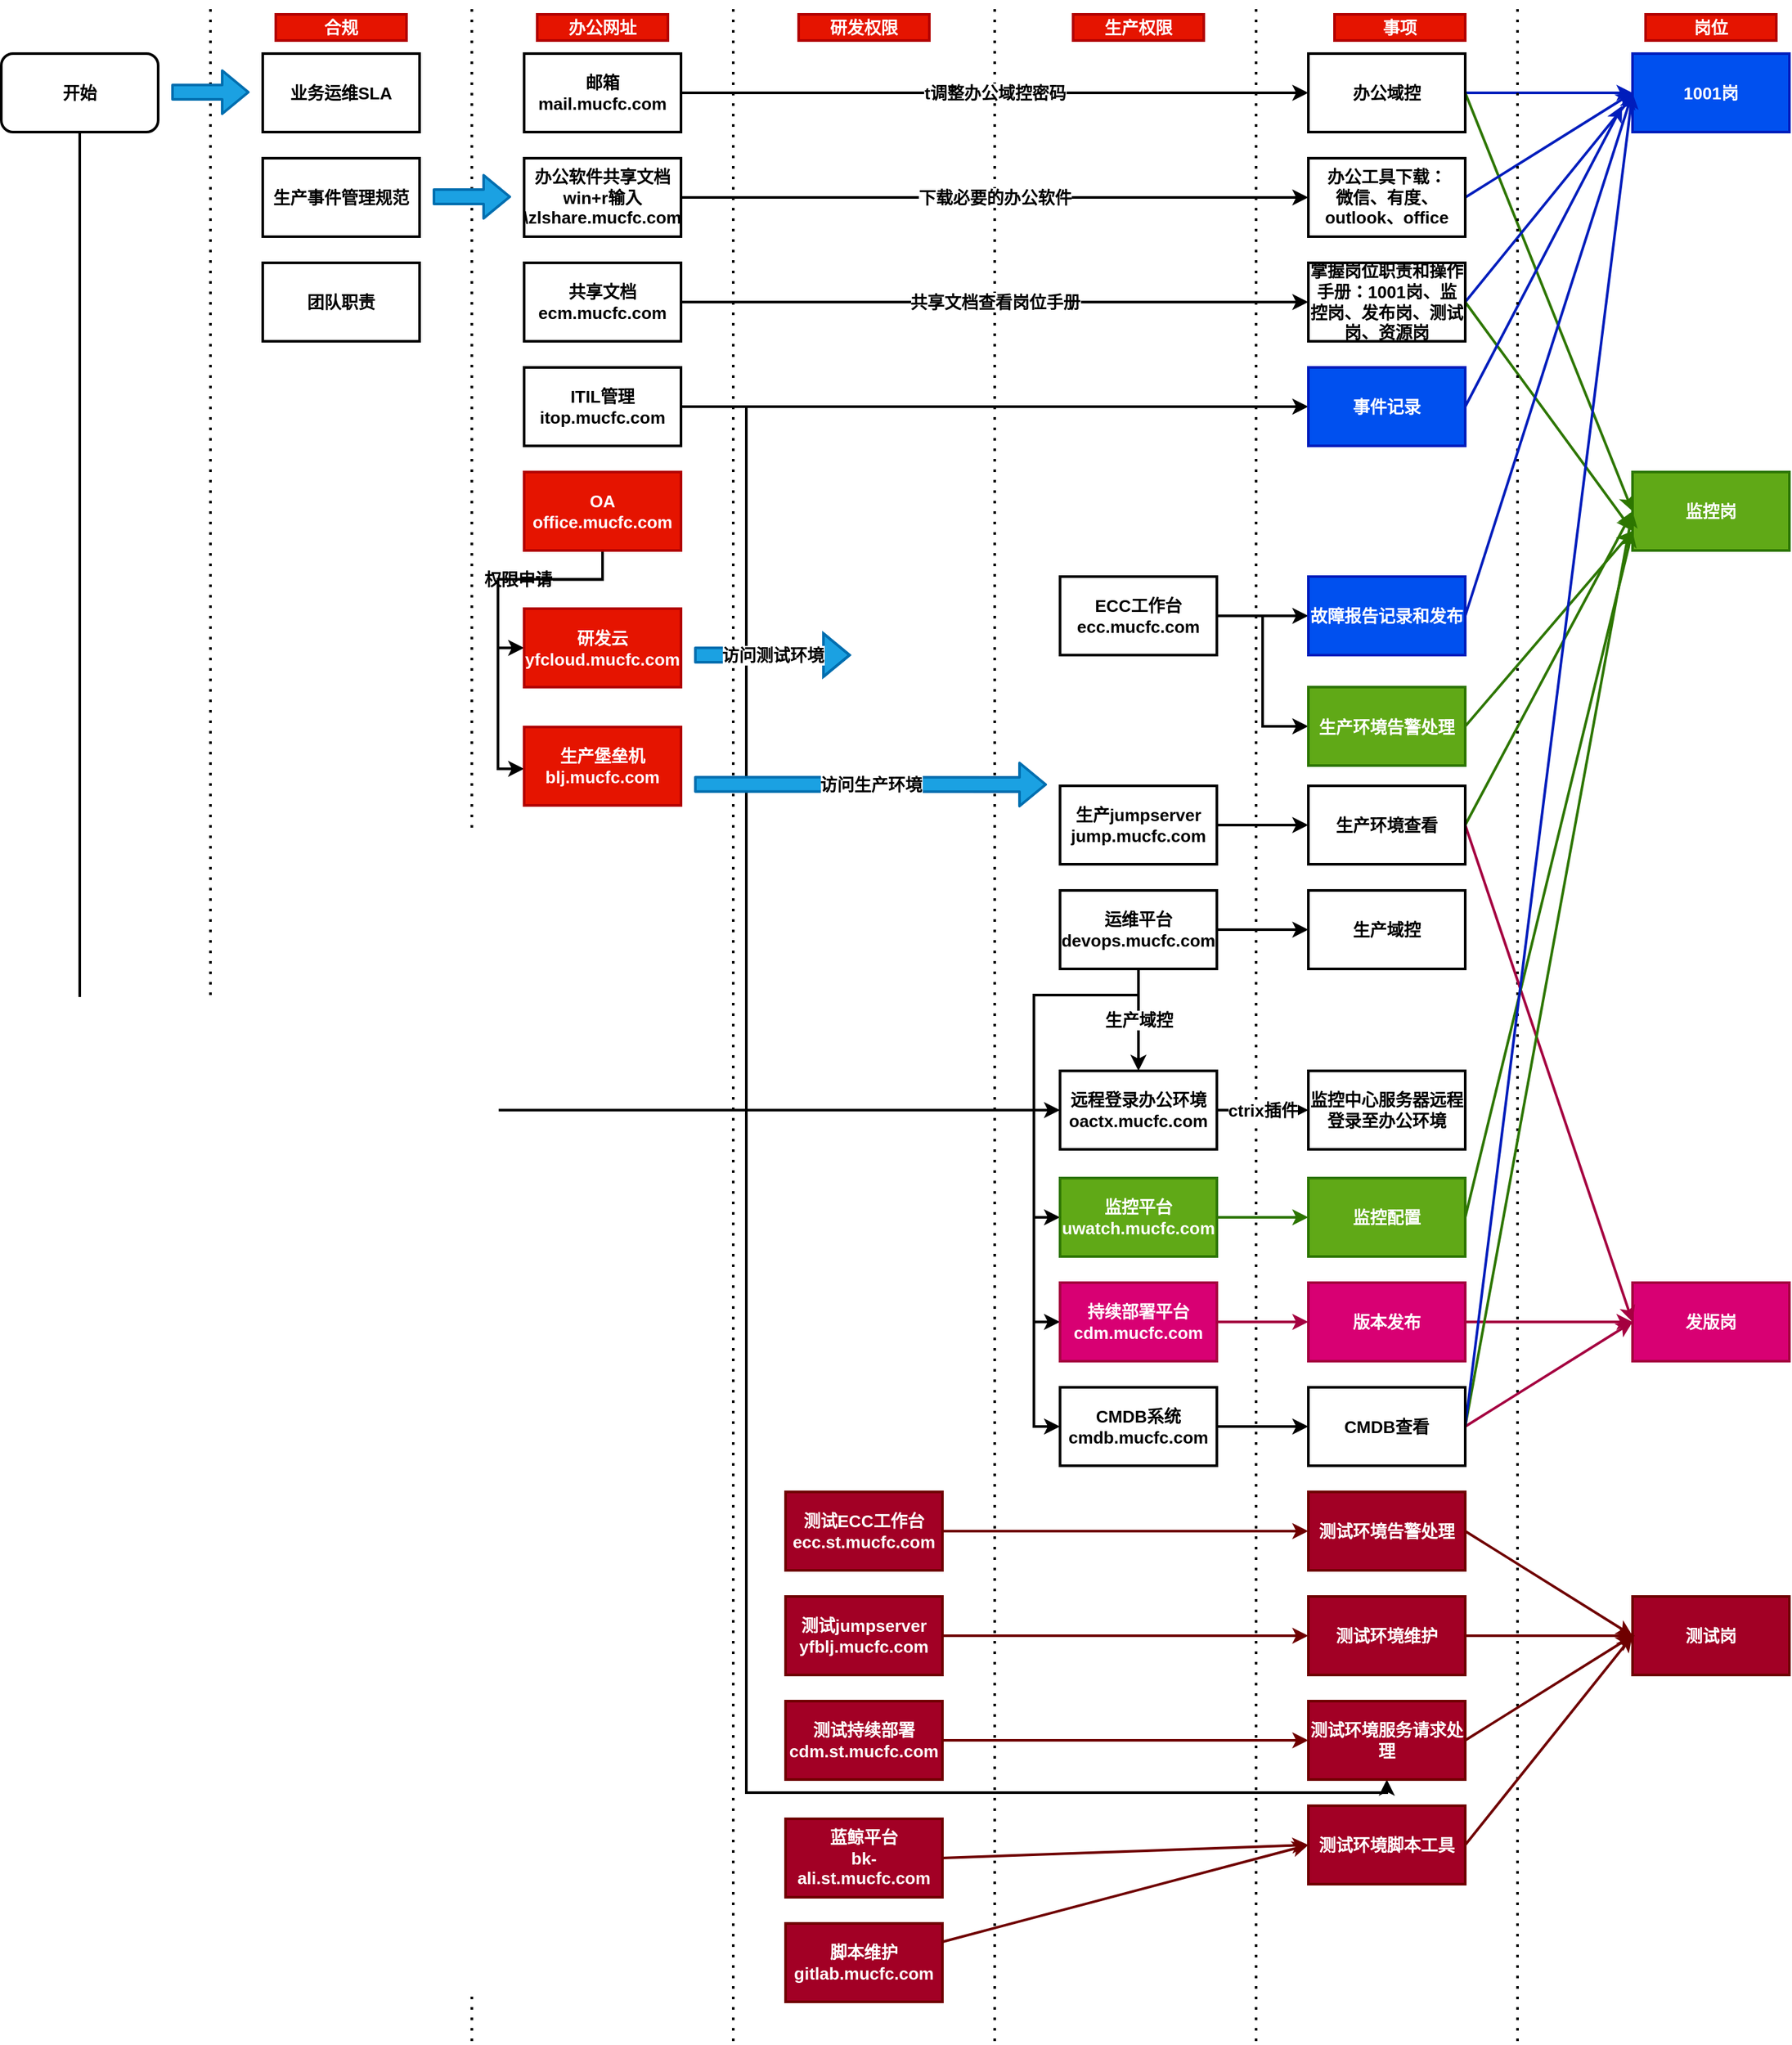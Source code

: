 <mxfile version="14.2.7" type="github">
  <diagram id="uidyKyb0L4SlwOJ4rvAd" name="Page-1">
    <mxGraphModel dx="2500" dy="831" grid="1" gridSize="10" guides="1" tooltips="1" connect="1" arrows="1" fold="1" page="1" pageScale="1" pageWidth="827" pageHeight="1169" math="0" shadow="0">
      <root>
        <mxCell id="0" />
        <mxCell id="1" parent="0" />
        <mxCell id="jCAm9oPdpPUsY3nMdn6j-47" style="edgeStyle=orthogonalEdgeStyle;rounded=0;orthogonalLoop=1;jettySize=auto;html=1;exitX=0.5;exitY=1;exitDx=0;exitDy=0;entryX=0;entryY=0.5;entryDx=0;entryDy=0;strokeWidth=2;fontStyle=1;fontSize=13;" edge="1" parent="1" source="m1W7cQSKEDRb8txVelTt-1" target="jCAm9oPdpPUsY3nMdn6j-46">
          <mxGeometry relative="1" as="geometry" />
        </mxCell>
        <mxCell id="m1W7cQSKEDRb8txVelTt-1" value="开始" style="rounded=1;whiteSpace=wrap;html=1;strokeWidth=2;fontStyle=1;fontSize=13;" parent="1" vertex="1">
          <mxGeometry x="-240" y="40" width="120" height="60" as="geometry" />
        </mxCell>
        <mxCell id="m1W7cQSKEDRb8txVelTt-2" value="" style="endArrow=none;dashed=1;html=1;dashPattern=1 3;strokeWidth=2;fontStyle=1;fontSize=13;" parent="1" edge="1">
          <mxGeometry width="50" height="50" relative="1" as="geometry">
            <mxPoint x="120" y="1560" as="sourcePoint" />
            <mxPoint x="120" as="targetPoint" />
          </mxGeometry>
        </mxCell>
        <mxCell id="m1W7cQSKEDRb8txVelTt-3" value="合规" style="text;html=1;strokeColor=#B20000;fillColor=#e51400;align=center;verticalAlign=middle;whiteSpace=wrap;rounded=0;strokeWidth=2;fontStyle=1;fontColor=#ffffff;fontSize=13;" parent="1" vertex="1">
          <mxGeometry x="-30" y="10" width="100" height="20" as="geometry" />
        </mxCell>
        <mxCell id="m1W7cQSKEDRb8txVelTt-4" value="" style="endArrow=none;dashed=1;html=1;dashPattern=1 3;strokeWidth=2;fontStyle=1;fontSize=13;" parent="1" edge="1">
          <mxGeometry width="50" height="50" relative="1" as="geometry">
            <mxPoint x="320" y="1560" as="sourcePoint" />
            <mxPoint x="320" as="targetPoint" />
          </mxGeometry>
        </mxCell>
        <mxCell id="m1W7cQSKEDRb8txVelTt-5" value="" style="endArrow=none;dashed=1;html=1;dashPattern=1 3;strokeWidth=2;fontStyle=1;fontSize=13;" parent="1" edge="1">
          <mxGeometry width="50" height="50" relative="1" as="geometry">
            <mxPoint x="520" y="1560" as="sourcePoint" />
            <mxPoint x="520" as="targetPoint" />
          </mxGeometry>
        </mxCell>
        <mxCell id="m1W7cQSKEDRb8txVelTt-6" value="办公网址" style="text;html=1;strokeColor=#B20000;fillColor=#e51400;align=center;verticalAlign=middle;whiteSpace=wrap;rounded=0;strokeWidth=2;fontStyle=1;fontColor=#ffffff;fontSize=13;" parent="1" vertex="1">
          <mxGeometry x="170" y="10" width="100" height="20" as="geometry" />
        </mxCell>
        <mxCell id="m1W7cQSKEDRb8txVelTt-7" value="研发权限" style="text;html=1;strokeColor=#B20000;fillColor=#e51400;align=center;verticalAlign=middle;whiteSpace=wrap;rounded=0;strokeWidth=2;fontStyle=1;fontColor=#ffffff;fontSize=13;" parent="1" vertex="1">
          <mxGeometry x="370" y="10" width="100" height="20" as="geometry" />
        </mxCell>
        <mxCell id="m1W7cQSKEDRb8txVelTt-8" value="业务运维SLA" style="rounded=0;whiteSpace=wrap;html=1;strokeWidth=2;fontStyle=1;fontSize=13;" parent="1" vertex="1">
          <mxGeometry x="-40" y="40" width="120" height="60" as="geometry" />
        </mxCell>
        <mxCell id="m1W7cQSKEDRb8txVelTt-9" value="" style="endArrow=none;dashed=1;html=1;dashPattern=1 3;strokeWidth=2;fontStyle=1;fontSize=13;" parent="1" edge="1">
          <mxGeometry width="50" height="50" relative="1" as="geometry">
            <mxPoint x="-80" y="1280" as="sourcePoint" />
            <mxPoint x="-80" as="targetPoint" />
          </mxGeometry>
        </mxCell>
        <mxCell id="m1W7cQSKEDRb8txVelTt-10" value="生产事件管理规范" style="rounded=0;whiteSpace=wrap;html=1;strokeWidth=2;fontStyle=1;fontSize=13;" parent="1" vertex="1">
          <mxGeometry x="-40" y="120" width="120" height="60" as="geometry" />
        </mxCell>
        <mxCell id="m1W7cQSKEDRb8txVelTt-11" value="团队职责" style="rounded=0;whiteSpace=wrap;html=1;strokeWidth=2;fontStyle=1;fontSize=13;" parent="1" vertex="1">
          <mxGeometry x="-40" y="200" width="120" height="60" as="geometry" />
        </mxCell>
        <mxCell id="m1W7cQSKEDRb8txVelTt-19" value="t调整办公域控密码" style="edgeStyle=orthogonalEdgeStyle;rounded=0;orthogonalLoop=1;jettySize=auto;html=1;entryX=0;entryY=0.5;entryDx=0;entryDy=0;strokeWidth=2;fontStyle=1;fontSize=13;" parent="1" source="m1W7cQSKEDRb8txVelTt-12" target="m1W7cQSKEDRb8txVelTt-13" edge="1">
          <mxGeometry relative="1" as="geometry" />
        </mxCell>
        <mxCell id="m1W7cQSKEDRb8txVelTt-12" value="邮箱&lt;br style=&quot;font-size: 13px;&quot;&gt;mail.mucfc.com&lt;br style=&quot;font-size: 13px;&quot;&gt;" style="rounded=0;whiteSpace=wrap;html=1;strokeWidth=2;fontStyle=1;fontSize=13;" parent="1" vertex="1">
          <mxGeometry x="160" y="40" width="120" height="60" as="geometry" />
        </mxCell>
        <mxCell id="jCAm9oPdpPUsY3nMdn6j-13" style="rounded=0;orthogonalLoop=1;jettySize=auto;html=1;entryX=0;entryY=0.5;entryDx=0;entryDy=0;strokeWidth=2;fillColor=#0050ef;strokeColor=#001DBC;fontStyle=1;fontSize=13;" edge="1" parent="1" source="m1W7cQSKEDRb8txVelTt-13" target="jCAm9oPdpPUsY3nMdn6j-1">
          <mxGeometry relative="1" as="geometry" />
        </mxCell>
        <mxCell id="jCAm9oPdpPUsY3nMdn6j-18" style="rounded=0;orthogonalLoop=1;jettySize=auto;html=1;exitX=1;exitY=0.5;exitDx=0;exitDy=0;entryX=0;entryY=0.5;entryDx=0;entryDy=0;fillColor=#60a917;strokeColor=#2D7600;strokeWidth=2;fontStyle=1;fontSize=13;" edge="1" parent="1" source="m1W7cQSKEDRb8txVelTt-13" target="jCAm9oPdpPUsY3nMdn6j-17">
          <mxGeometry relative="1" as="geometry" />
        </mxCell>
        <mxCell id="m1W7cQSKEDRb8txVelTt-13" value="办公域控" style="rounded=0;whiteSpace=wrap;html=1;strokeWidth=2;fontStyle=1;fontSize=13;" parent="1" vertex="1">
          <mxGeometry x="760" y="40" width="120" height="60" as="geometry" />
        </mxCell>
        <mxCell id="m1W7cQSKEDRb8txVelTt-22" value="权限申请" style="edgeStyle=orthogonalEdgeStyle;rounded=0;orthogonalLoop=1;jettySize=auto;html=1;entryX=0;entryY=0.5;entryDx=0;entryDy=0;strokeWidth=2;fontStyle=1;fontSize=13;" parent="1" source="m1W7cQSKEDRb8txVelTt-15" target="m1W7cQSKEDRb8txVelTt-21" edge="1">
          <mxGeometry relative="1" as="geometry" />
        </mxCell>
        <mxCell id="jCAm9oPdpPUsY3nMdn6j-107" style="edgeStyle=orthogonalEdgeStyle;rounded=0;orthogonalLoop=1;jettySize=auto;html=1;entryX=0;entryY=0.5;entryDx=0;entryDy=0;strokeWidth=2;fontSize=13;" edge="1" parent="1">
          <mxGeometry relative="1" as="geometry">
            <mxPoint x="220" y="422" as="sourcePoint" />
            <mxPoint x="160" y="587" as="targetPoint" />
            <Array as="points">
              <mxPoint x="220" y="442" />
              <mxPoint x="140" y="442" />
              <mxPoint x="140" y="587" />
            </Array>
          </mxGeometry>
        </mxCell>
        <mxCell id="m1W7cQSKEDRb8txVelTt-15" value="OA&lt;br style=&quot;font-size: 13px;&quot;&gt;office.mucfc.com" style="rounded=0;whiteSpace=wrap;html=1;strokeWidth=2;fontStyle=1;fillColor=#e51400;strokeColor=#B20000;fontColor=#ffffff;fontSize=13;" parent="1" vertex="1">
          <mxGeometry x="160" y="360" width="120" height="60" as="geometry" />
        </mxCell>
        <mxCell id="m1W7cQSKEDRb8txVelTt-31" value="共享文档查看岗位手册" style="edgeStyle=orthogonalEdgeStyle;rounded=0;orthogonalLoop=1;jettySize=auto;html=1;strokeWidth=2;fontStyle=1;fontSize=13;" parent="1" source="m1W7cQSKEDRb8txVelTt-16" target="m1W7cQSKEDRb8txVelTt-30" edge="1">
          <mxGeometry relative="1" as="geometry" />
        </mxCell>
        <mxCell id="m1W7cQSKEDRb8txVelTt-16" value="共享文档&lt;br style=&quot;font-size: 13px;&quot;&gt;ecm.mucfc.com" style="rounded=0;whiteSpace=wrap;html=1;strokeWidth=2;fontStyle=1;fontSize=13;" parent="1" vertex="1">
          <mxGeometry x="160" y="200" width="120" height="60" as="geometry" />
        </mxCell>
        <mxCell id="m1W7cQSKEDRb8txVelTt-36" style="edgeStyle=orthogonalEdgeStyle;rounded=0;orthogonalLoop=1;jettySize=auto;html=1;strokeWidth=2;fontStyle=1;fontSize=13;" parent="1" source="m1W7cQSKEDRb8txVelTt-17" target="m1W7cQSKEDRb8txVelTt-35" edge="1">
          <mxGeometry relative="1" as="geometry" />
        </mxCell>
        <mxCell id="jCAm9oPdpPUsY3nMdn6j-116" style="edgeStyle=orthogonalEdgeStyle;rounded=0;orthogonalLoop=1;jettySize=auto;html=1;exitX=1;exitY=0.5;exitDx=0;exitDy=0;strokeWidth=2;fontSize=13;entryX=0.5;entryY=1;entryDx=0;entryDy=0;" edge="1" parent="1" source="m1W7cQSKEDRb8txVelTt-17" target="jCAm9oPdpPUsY3nMdn6j-70">
          <mxGeometry relative="1" as="geometry">
            <mxPoint x="820" y="1371.176" as="targetPoint" />
            <Array as="points">
              <mxPoint x="330" y="310" />
              <mxPoint x="330" y="1370" />
              <mxPoint x="820" y="1370" />
            </Array>
          </mxGeometry>
        </mxCell>
        <mxCell id="m1W7cQSKEDRb8txVelTt-17" value="ITIL管理&lt;br style=&quot;font-size: 13px;&quot;&gt;itop.mucfc.com" style="rounded=0;whiteSpace=wrap;html=1;strokeWidth=2;fontStyle=1;fontSize=13;" parent="1" vertex="1">
          <mxGeometry x="160" y="280" width="120" height="60" as="geometry" />
        </mxCell>
        <mxCell id="m1W7cQSKEDRb8txVelTt-29" value="下载必要的办公软件" style="edgeStyle=orthogonalEdgeStyle;rounded=0;orthogonalLoop=1;jettySize=auto;html=1;strokeWidth=2;fontStyle=1;fontSize=13;" parent="1" source="m1W7cQSKEDRb8txVelTt-18" target="m1W7cQSKEDRb8txVelTt-28" edge="1">
          <mxGeometry relative="1" as="geometry" />
        </mxCell>
        <mxCell id="m1W7cQSKEDRb8txVelTt-18" value="办公软件共享文档&lt;br style=&quot;font-size: 13px;&quot;&gt;win+r输入\\zlshare.mucfc.com" style="rounded=0;whiteSpace=wrap;html=1;strokeWidth=2;fontStyle=1;fontSize=13;" parent="1" vertex="1">
          <mxGeometry x="160" y="120" width="120" height="60" as="geometry" />
        </mxCell>
        <mxCell id="m1W7cQSKEDRb8txVelTt-20" value="" style="endArrow=none;dashed=1;html=1;dashPattern=1 3;strokeWidth=2;fontStyle=1;fontSize=13;" parent="1" edge="1">
          <mxGeometry width="50" height="50" relative="1" as="geometry">
            <mxPoint x="720" y="1560" as="sourcePoint" />
            <mxPoint x="720" as="targetPoint" />
          </mxGeometry>
        </mxCell>
        <mxCell id="m1W7cQSKEDRb8txVelTt-21" value="研发云&lt;br style=&quot;font-size: 13px;&quot;&gt;yfcloud.mucfc.com" style="rounded=0;whiteSpace=wrap;html=1;strokeWidth=2;fontStyle=1;fillColor=#e51400;strokeColor=#B20000;fontColor=#ffffff;fontSize=13;" parent="1" vertex="1">
          <mxGeometry x="160" y="464.5" width="120" height="60" as="geometry" />
        </mxCell>
        <mxCell id="m1W7cQSKEDRb8txVelTt-24" value="生产权限" style="text;html=1;strokeColor=#B20000;fillColor=#e51400;align=center;verticalAlign=middle;whiteSpace=wrap;rounded=0;strokeWidth=2;fontStyle=1;fontColor=#ffffff;fontSize=13;" parent="1" vertex="1">
          <mxGeometry x="580" y="10" width="100" height="20" as="geometry" />
        </mxCell>
        <mxCell id="m1W7cQSKEDRb8txVelTt-27" value="事项" style="text;html=1;strokeColor=#B20000;fillColor=#e51400;align=center;verticalAlign=middle;whiteSpace=wrap;rounded=0;strokeWidth=2;fontStyle=1;fontColor=#ffffff;fontSize=13;" parent="1" vertex="1">
          <mxGeometry x="780" y="10" width="100" height="20" as="geometry" />
        </mxCell>
        <mxCell id="jCAm9oPdpPUsY3nMdn6j-14" style="rounded=0;orthogonalLoop=1;jettySize=auto;html=1;exitX=1;exitY=0.5;exitDx=0;exitDy=0;entryX=0;entryY=0.5;entryDx=0;entryDy=0;fillColor=#0050ef;strokeColor=#001DBC;strokeWidth=2;fontStyle=1;fontSize=13;" edge="1" parent="1" source="m1W7cQSKEDRb8txVelTt-28" target="jCAm9oPdpPUsY3nMdn6j-1">
          <mxGeometry relative="1" as="geometry" />
        </mxCell>
        <mxCell id="m1W7cQSKEDRb8txVelTt-28" value="办公工具下载：&lt;br style=&quot;font-size: 13px;&quot;&gt;微信、有度、outlook、office" style="rounded=0;whiteSpace=wrap;html=1;strokeWidth=2;fontStyle=1;fontSize=13;" parent="1" vertex="1">
          <mxGeometry x="760" y="120" width="120" height="60" as="geometry" />
        </mxCell>
        <mxCell id="jCAm9oPdpPUsY3nMdn6j-15" style="rounded=0;orthogonalLoop=1;jettySize=auto;html=1;exitX=1;exitY=0.5;exitDx=0;exitDy=0;fillColor=#0050ef;strokeColor=#001DBC;strokeWidth=2;fontStyle=1;fontSize=13;" edge="1" parent="1" source="m1W7cQSKEDRb8txVelTt-30">
          <mxGeometry relative="1" as="geometry">
            <mxPoint x="1010" y="70" as="targetPoint" />
          </mxGeometry>
        </mxCell>
        <mxCell id="jCAm9oPdpPUsY3nMdn6j-19" style="rounded=0;orthogonalLoop=1;jettySize=auto;html=1;exitX=1;exitY=0.5;exitDx=0;exitDy=0;entryX=0;entryY=0.75;entryDx=0;entryDy=0;fillColor=#60a917;strokeColor=#2D7600;strokeWidth=2;fontStyle=1;fontSize=13;" edge="1" parent="1" source="m1W7cQSKEDRb8txVelTt-30" target="jCAm9oPdpPUsY3nMdn6j-17">
          <mxGeometry relative="1" as="geometry" />
        </mxCell>
        <mxCell id="m1W7cQSKEDRb8txVelTt-30" value="掌握岗位职责和操作手册：1001岗、监控岗、发布岗、测试岗、资源岗" style="rounded=0;whiteSpace=wrap;html=1;strokeWidth=2;fontStyle=1;fontSize=13;" parent="1" vertex="1">
          <mxGeometry x="760" y="200" width="120" height="60" as="geometry" />
        </mxCell>
        <mxCell id="jCAm9oPdpPUsY3nMdn6j-16" style="rounded=0;orthogonalLoop=1;jettySize=auto;html=1;exitX=1;exitY=0.5;exitDx=0;exitDy=0;fillColor=#0050ef;strokeColor=#001DBC;strokeWidth=2;fontStyle=1;fontSize=13;" edge="1" parent="1" source="m1W7cQSKEDRb8txVelTt-35">
          <mxGeometry relative="1" as="geometry">
            <mxPoint x="1000" y="80" as="targetPoint" />
          </mxGeometry>
        </mxCell>
        <mxCell id="m1W7cQSKEDRb8txVelTt-35" value="事件记录" style="rounded=0;whiteSpace=wrap;html=1;strokeWidth=2;fontStyle=1;fillColor=#0050ef;strokeColor=#001DBC;fontColor=#ffffff;fontSize=13;" parent="1" vertex="1">
          <mxGeometry x="760" y="280" width="120" height="60" as="geometry" />
        </mxCell>
        <mxCell id="m1W7cQSKEDRb8txVelTt-37" value="" style="endArrow=none;dashed=1;html=1;dashPattern=1 3;strokeWidth=2;fontStyle=1;fontSize=13;" parent="1" edge="1">
          <mxGeometry width="50" height="50" relative="1" as="geometry">
            <mxPoint x="920" y="1560" as="sourcePoint" />
            <mxPoint x="920" as="targetPoint" />
          </mxGeometry>
        </mxCell>
        <mxCell id="m1W7cQSKEDRb8txVelTt-38" value="岗位" style="text;html=1;strokeColor=#B20000;fillColor=#e51400;align=center;verticalAlign=middle;whiteSpace=wrap;rounded=0;strokeWidth=2;fontStyle=1;fontColor=#ffffff;fontSize=13;" parent="1" vertex="1">
          <mxGeometry x="1018" y="10" width="100" height="20" as="geometry" />
        </mxCell>
        <mxCell id="jCAm9oPdpPUsY3nMdn6j-1" value="1001岗" style="rounded=0;whiteSpace=wrap;html=1;fillColor=#0050ef;strokeColor=#001DBC;strokeWidth=2;fontColor=#ffffff;fontStyle=1;fontSize=13;" vertex="1" parent="1">
          <mxGeometry x="1008" y="40" width="120" height="60" as="geometry" />
        </mxCell>
        <mxCell id="jCAm9oPdpPUsY3nMdn6j-2" value="" style="shape=flexArrow;endArrow=classic;html=1;fillColor=#1ba1e2;strokeColor=#006EAF;strokeWidth=2;fontStyle=1;fontSize=13;" edge="1" parent="1">
          <mxGeometry width="50" height="50" relative="1" as="geometry">
            <mxPoint x="90" y="149.5" as="sourcePoint" />
            <mxPoint x="150" y="149.5" as="targetPoint" />
          </mxGeometry>
        </mxCell>
        <mxCell id="jCAm9oPdpPUsY3nMdn6j-5" style="edgeStyle=orthogonalEdgeStyle;rounded=0;orthogonalLoop=1;jettySize=auto;html=1;entryX=0;entryY=0.5;entryDx=0;entryDy=0;strokeWidth=2;fontStyle=1;fontSize=13;" edge="1" parent="1" source="jCAm9oPdpPUsY3nMdn6j-3" target="jCAm9oPdpPUsY3nMdn6j-4">
          <mxGeometry relative="1" as="geometry" />
        </mxCell>
        <mxCell id="jCAm9oPdpPUsY3nMdn6j-56" value="生产域控" style="edgeStyle=orthogonalEdgeStyle;rounded=0;orthogonalLoop=1;jettySize=auto;html=1;exitX=0.5;exitY=1;exitDx=0;exitDy=0;entryX=0.5;entryY=0;entryDx=0;entryDy=0;strokeWidth=2;fontStyle=1;fontSize=13;" edge="1" parent="1" source="jCAm9oPdpPUsY3nMdn6j-3" target="jCAm9oPdpPUsY3nMdn6j-46">
          <mxGeometry relative="1" as="geometry">
            <mxPoint x="630" y="758" as="sourcePoint" />
          </mxGeometry>
        </mxCell>
        <mxCell id="jCAm9oPdpPUsY3nMdn6j-68" style="edgeStyle=orthogonalEdgeStyle;rounded=0;orthogonalLoop=1;jettySize=auto;html=1;exitX=0.5;exitY=1;exitDx=0;exitDy=0;entryX=0;entryY=0.5;entryDx=0;entryDy=0;strokeWidth=2;fontStyle=1;fontSize=13;" edge="1" parent="1" source="jCAm9oPdpPUsY3nMdn6j-3" target="jCAm9oPdpPUsY3nMdn6j-66">
          <mxGeometry relative="1" as="geometry">
            <mxPoint x="630" y="758" as="sourcePoint" />
            <Array as="points">
              <mxPoint x="630" y="760" />
              <mxPoint x="550" y="760" />
              <mxPoint x="550" y="1010" />
            </Array>
          </mxGeometry>
        </mxCell>
        <mxCell id="jCAm9oPdpPUsY3nMdn6j-84" style="edgeStyle=orthogonalEdgeStyle;rounded=0;orthogonalLoop=1;jettySize=auto;html=1;entryX=0;entryY=0.5;entryDx=0;entryDy=0;strokeWidth=2;fontSize=13;fontStyle=1" edge="1" parent="1" source="jCAm9oPdpPUsY3nMdn6j-3" target="jCAm9oPdpPUsY3nMdn6j-81">
          <mxGeometry relative="1" as="geometry">
            <Array as="points">
              <mxPoint x="630" y="760" />
              <mxPoint x="550" y="760" />
              <mxPoint x="550" y="930" />
            </Array>
          </mxGeometry>
        </mxCell>
        <mxCell id="jCAm9oPdpPUsY3nMdn6j-89" value="" style="edgeStyle=orthogonalEdgeStyle;rounded=0;orthogonalLoop=1;jettySize=auto;html=1;exitX=0.5;exitY=1;exitDx=0;exitDy=0;entryX=0;entryY=0.5;entryDx=0;entryDy=0;strokeWidth=2;fontSize=13;fontStyle=1" edge="1" parent="1" source="jCAm9oPdpPUsY3nMdn6j-3" target="jCAm9oPdpPUsY3nMdn6j-88">
          <mxGeometry relative="1" as="geometry">
            <Array as="points">
              <mxPoint x="630" y="760" />
              <mxPoint x="550" y="760" />
              <mxPoint x="550" y="1090" />
            </Array>
          </mxGeometry>
        </mxCell>
        <mxCell id="jCAm9oPdpPUsY3nMdn6j-3" value="运维平台devops.mucfc.com" style="rounded=0;whiteSpace=wrap;html=1;strokeWidth=2;fontStyle=1;fontSize=13;" vertex="1" parent="1">
          <mxGeometry x="570" y="680" width="120" height="60" as="geometry" />
        </mxCell>
        <mxCell id="jCAm9oPdpPUsY3nMdn6j-4" value="生产域控" style="rounded=0;whiteSpace=wrap;html=1;strokeWidth=2;fontStyle=1;fontSize=13;" vertex="1" parent="1">
          <mxGeometry x="760" y="680" width="120" height="60" as="geometry" />
        </mxCell>
        <mxCell id="jCAm9oPdpPUsY3nMdn6j-8" value="" style="shape=flexArrow;endArrow=classic;html=1;fillColor=#1ba1e2;strokeColor=#006EAF;strokeWidth=2;fontStyle=1;fontSize=13;" edge="1" parent="1">
          <mxGeometry width="50" height="50" relative="1" as="geometry">
            <mxPoint x="-110" y="69.5" as="sourcePoint" />
            <mxPoint x="-50" y="69.5" as="targetPoint" />
          </mxGeometry>
        </mxCell>
        <mxCell id="jCAm9oPdpPUsY3nMdn6j-37" style="edgeStyle=orthogonalEdgeStyle;rounded=0;orthogonalLoop=1;jettySize=auto;html=1;entryX=0;entryY=0.5;entryDx=0;entryDy=0;strokeWidth=2;fontStyle=1;fontSize=13;fillColor=#a20025;strokeColor=#6F0000;" edge="1" parent="1" source="jCAm9oPdpPUsY3nMdn6j-9" target="jCAm9oPdpPUsY3nMdn6j-34">
          <mxGeometry relative="1" as="geometry" />
        </mxCell>
        <mxCell id="jCAm9oPdpPUsY3nMdn6j-9" value="测试ECC工作台&lt;br style=&quot;font-size: 13px;&quot;&gt;ecc.st.mucfc.com" style="rounded=0;whiteSpace=wrap;html=1;strokeWidth=2;fontStyle=1;fillColor=#a20025;strokeColor=#6F0000;fontColor=#ffffff;fontSize=13;" vertex="1" parent="1">
          <mxGeometry x="360" y="1140" width="120" height="60" as="geometry" />
        </mxCell>
        <mxCell id="jCAm9oPdpPUsY3nMdn6j-38" style="edgeStyle=orthogonalEdgeStyle;rounded=0;orthogonalLoop=1;jettySize=auto;html=1;entryX=0;entryY=0.5;entryDx=0;entryDy=0;strokeWidth=2;fontStyle=1;fontSize=13;fillColor=#a20025;strokeColor=#6F0000;" edge="1" parent="1" source="jCAm9oPdpPUsY3nMdn6j-10" target="jCAm9oPdpPUsY3nMdn6j-35">
          <mxGeometry relative="1" as="geometry" />
        </mxCell>
        <mxCell id="jCAm9oPdpPUsY3nMdn6j-10" value="测试jumpserver&lt;br style=&quot;font-size: 13px;&quot;&gt;yfblj.mucfc.com" style="rounded=0;whiteSpace=wrap;html=1;strokeWidth=2;fontStyle=1;fillColor=#a20025;strokeColor=#6F0000;fontColor=#ffffff;fontSize=13;" vertex="1" parent="1">
          <mxGeometry x="360" y="1220" width="120" height="60" as="geometry" />
        </mxCell>
        <mxCell id="jCAm9oPdpPUsY3nMdn6j-44" style="edgeStyle=none;rounded=0;orthogonalLoop=1;jettySize=auto;html=1;entryX=0;entryY=0.5;entryDx=0;entryDy=0;strokeWidth=2;fontStyle=1;fontSize=13;" edge="1" parent="1" source="jCAm9oPdpPUsY3nMdn6j-11" target="jCAm9oPdpPUsY3nMdn6j-40">
          <mxGeometry relative="1" as="geometry" />
        </mxCell>
        <mxCell id="jCAm9oPdpPUsY3nMdn6j-50" style="edgeStyle=orthogonalEdgeStyle;rounded=0;orthogonalLoop=1;jettySize=auto;html=1;entryX=0;entryY=0.5;entryDx=0;entryDy=0;strokeWidth=2;fontStyle=1;fontSize=13;" edge="1" parent="1" source="jCAm9oPdpPUsY3nMdn6j-11" target="jCAm9oPdpPUsY3nMdn6j-45">
          <mxGeometry relative="1" as="geometry" />
        </mxCell>
        <mxCell id="jCAm9oPdpPUsY3nMdn6j-11" value="ECC工作台&lt;br style=&quot;font-size: 13px;&quot;&gt;ecc.mucfc.com" style="rounded=0;whiteSpace=wrap;html=1;strokeWidth=2;fontStyle=1;fontSize=13;" vertex="1" parent="1">
          <mxGeometry x="570" y="440" width="120" height="60" as="geometry" />
        </mxCell>
        <mxCell id="jCAm9oPdpPUsY3nMdn6j-39" style="edgeStyle=orthogonalEdgeStyle;rounded=0;orthogonalLoop=1;jettySize=auto;html=1;entryX=0;entryY=0.5;entryDx=0;entryDy=0;strokeWidth=2;fontStyle=1;fontSize=13;" edge="1" parent="1" source="jCAm9oPdpPUsY3nMdn6j-12" target="jCAm9oPdpPUsY3nMdn6j-36">
          <mxGeometry relative="1" as="geometry" />
        </mxCell>
        <mxCell id="jCAm9oPdpPUsY3nMdn6j-12" value="生产jumpserver&lt;br style=&quot;font-size: 13px;&quot;&gt;jump.mucfc.com" style="rounded=0;whiteSpace=wrap;html=1;strokeWidth=2;fontStyle=1;fontSize=13;" vertex="1" parent="1">
          <mxGeometry x="570" y="600" width="120" height="60" as="geometry" />
        </mxCell>
        <mxCell id="jCAm9oPdpPUsY3nMdn6j-17" value="监控岗" style="rounded=0;whiteSpace=wrap;html=1;fillColor=#60a917;strokeColor=#2D7600;strokeWidth=2;fontColor=#ffffff;fontStyle=1;fontSize=13;" vertex="1" parent="1">
          <mxGeometry x="1008" y="360" width="120" height="60" as="geometry" />
        </mxCell>
        <mxCell id="jCAm9oPdpPUsY3nMdn6j-21" value="发版岗" style="rounded=0;whiteSpace=wrap;html=1;fillColor=#d80073;strokeColor=#A50040;strokeWidth=2;fontColor=#ffffff;fontStyle=1;fontSize=13;" vertex="1" parent="1">
          <mxGeometry x="1008" y="980" width="120" height="60" as="geometry" />
        </mxCell>
        <mxCell id="jCAm9oPdpPUsY3nMdn6j-26" value="测试岗" style="rounded=0;whiteSpace=wrap;html=1;fillColor=#a20025;strokeColor=#6F0000;strokeWidth=2;fontColor=#ffffff;fontStyle=1;fontSize=13;" vertex="1" parent="1">
          <mxGeometry x="1008" y="1220" width="120" height="60" as="geometry" />
        </mxCell>
        <mxCell id="jCAm9oPdpPUsY3nMdn6j-75" style="edgeStyle=none;rounded=0;orthogonalLoop=1;jettySize=auto;html=1;exitX=1;exitY=0.5;exitDx=0;exitDy=0;entryX=0;entryY=0.5;entryDx=0;entryDy=0;strokeWidth=2;fillColor=#a20025;strokeColor=#6F0000;fontStyle=1;fontSize=13;" edge="1" parent="1" source="jCAm9oPdpPUsY3nMdn6j-34" target="jCAm9oPdpPUsY3nMdn6j-26">
          <mxGeometry relative="1" as="geometry" />
        </mxCell>
        <mxCell id="jCAm9oPdpPUsY3nMdn6j-34" value="测试环境告警处理" style="rounded=0;whiteSpace=wrap;html=1;strokeWidth=2;fontStyle=1;fillColor=#a20025;strokeColor=#6F0000;fontColor=#ffffff;fontSize=13;" vertex="1" parent="1">
          <mxGeometry x="760" y="1140" width="120" height="60" as="geometry" />
        </mxCell>
        <mxCell id="jCAm9oPdpPUsY3nMdn6j-76" style="edgeStyle=none;rounded=0;orthogonalLoop=1;jettySize=auto;html=1;exitX=1;exitY=0.5;exitDx=0;exitDy=0;strokeWidth=2;fillColor=#a20025;strokeColor=#6F0000;fontStyle=1;fontSize=13;" edge="1" parent="1" source="jCAm9oPdpPUsY3nMdn6j-35">
          <mxGeometry relative="1" as="geometry">
            <mxPoint x="1010" y="1250" as="targetPoint" />
          </mxGeometry>
        </mxCell>
        <mxCell id="jCAm9oPdpPUsY3nMdn6j-35" value="测试环境维护" style="rounded=0;whiteSpace=wrap;html=1;strokeWidth=2;fontStyle=1;fillColor=#a20025;strokeColor=#6F0000;fontColor=#ffffff;fontSize=13;" vertex="1" parent="1">
          <mxGeometry x="760" y="1220" width="120" height="60" as="geometry" />
        </mxCell>
        <mxCell id="jCAm9oPdpPUsY3nMdn6j-62" style="rounded=0;orthogonalLoop=1;jettySize=auto;html=1;exitX=1;exitY=0.5;exitDx=0;exitDy=0;entryX=0;entryY=0.5;entryDx=0;entryDy=0;strokeWidth=2;fillColor=#60a917;strokeColor=#2D7600;fontStyle=1;fontSize=13;" edge="1" parent="1" source="jCAm9oPdpPUsY3nMdn6j-36" target="jCAm9oPdpPUsY3nMdn6j-17">
          <mxGeometry relative="1" as="geometry" />
        </mxCell>
        <mxCell id="jCAm9oPdpPUsY3nMdn6j-79" style="edgeStyle=none;rounded=0;orthogonalLoop=1;jettySize=auto;html=1;entryX=0;entryY=0.5;entryDx=0;entryDy=0;strokeWidth=2;exitX=1;exitY=0.5;exitDx=0;exitDy=0;fillColor=#d80073;strokeColor=#A50040;fontSize=13;fontStyle=1" edge="1" parent="1" source="jCAm9oPdpPUsY3nMdn6j-36" target="jCAm9oPdpPUsY3nMdn6j-21">
          <mxGeometry relative="1" as="geometry" />
        </mxCell>
        <mxCell id="jCAm9oPdpPUsY3nMdn6j-36" value="生产环境查看" style="rounded=0;whiteSpace=wrap;html=1;strokeWidth=2;fontStyle=1;fontSize=13;" vertex="1" parent="1">
          <mxGeometry x="760" y="600" width="120" height="60" as="geometry" />
        </mxCell>
        <mxCell id="jCAm9oPdpPUsY3nMdn6j-64" style="edgeStyle=none;rounded=0;orthogonalLoop=1;jettySize=auto;html=1;exitX=1;exitY=0.5;exitDx=0;exitDy=0;entryX=0;entryY=0.5;entryDx=0;entryDy=0;strokeWidth=2;fillColor=#0050ef;strokeColor=#001DBC;fontStyle=1;fontSize=13;" edge="1" parent="1" source="jCAm9oPdpPUsY3nMdn6j-40" target="jCAm9oPdpPUsY3nMdn6j-1">
          <mxGeometry relative="1" as="geometry" />
        </mxCell>
        <mxCell id="jCAm9oPdpPUsY3nMdn6j-40" value="故障报告记录和发布" style="rounded=0;whiteSpace=wrap;html=1;strokeWidth=2;fontStyle=1;fillColor=#0050ef;strokeColor=#001DBC;fontColor=#ffffff;fontSize=13;" vertex="1" parent="1">
          <mxGeometry x="760" y="440" width="120" height="60" as="geometry" />
        </mxCell>
        <mxCell id="jCAm9oPdpPUsY3nMdn6j-73" style="rounded=0;orthogonalLoop=1;jettySize=auto;html=1;exitX=1;exitY=0.5;exitDx=0;exitDy=0;entryX=0;entryY=0.75;entryDx=0;entryDy=0;strokeWidth=2;fillColor=#60a917;strokeColor=#2D7600;fontStyle=1;fontSize=13;" edge="1" parent="1" source="jCAm9oPdpPUsY3nMdn6j-45" target="jCAm9oPdpPUsY3nMdn6j-17">
          <mxGeometry relative="1" as="geometry" />
        </mxCell>
        <mxCell id="jCAm9oPdpPUsY3nMdn6j-45" value="生产环境告警处理" style="rounded=0;whiteSpace=wrap;html=1;strokeWidth=2;fontStyle=1;fillColor=#60a917;strokeColor=#2D7600;fontColor=#ffffff;fontSize=13;" vertex="1" parent="1">
          <mxGeometry x="760" y="524.5" width="120" height="60" as="geometry" />
        </mxCell>
        <mxCell id="jCAm9oPdpPUsY3nMdn6j-49" value="ctrix插件" style="edgeStyle=orthogonalEdgeStyle;rounded=0;orthogonalLoop=1;jettySize=auto;html=1;strokeWidth=2;fontStyle=1;fontSize=13;" edge="1" parent="1" source="jCAm9oPdpPUsY3nMdn6j-46" target="jCAm9oPdpPUsY3nMdn6j-48">
          <mxGeometry relative="1" as="geometry" />
        </mxCell>
        <mxCell id="jCAm9oPdpPUsY3nMdn6j-46" value="远程登录办公环境&lt;br style=&quot;font-size: 13px;&quot;&gt;oactx.mucfc.com" style="rounded=0;whiteSpace=wrap;html=1;strokeWidth=2;fontStyle=1;fontSize=13;" vertex="1" parent="1">
          <mxGeometry x="570" y="818" width="120" height="60" as="geometry" />
        </mxCell>
        <mxCell id="jCAm9oPdpPUsY3nMdn6j-48" value="监控中心服务器远程登录至办公环境" style="whiteSpace=wrap;html=1;rounded=0;strokeWidth=2;fontStyle=1;fontSize=13;" vertex="1" parent="1">
          <mxGeometry x="760" y="818" width="120" height="60" as="geometry" />
        </mxCell>
        <mxCell id="jCAm9oPdpPUsY3nMdn6j-54" style="edgeStyle=orthogonalEdgeStyle;rounded=0;orthogonalLoop=1;jettySize=auto;html=1;exitX=0.5;exitY=1;exitDx=0;exitDy=0;strokeWidth=2;fontStyle=1;fontSize=13;" edge="1" parent="1" source="m1W7cQSKEDRb8txVelTt-23" target="m1W7cQSKEDRb8txVelTt-23">
          <mxGeometry relative="1" as="geometry" />
        </mxCell>
        <mxCell id="jCAm9oPdpPUsY3nMdn6j-74" style="edgeStyle=none;rounded=0;orthogonalLoop=1;jettySize=auto;html=1;exitX=1;exitY=0.5;exitDx=0;exitDy=0;strokeWidth=2;fillColor=#d80073;strokeColor=#A50040;fontStyle=1;fontSize=13;" edge="1" parent="1" source="jCAm9oPdpPUsY3nMdn6j-65" target="jCAm9oPdpPUsY3nMdn6j-21">
          <mxGeometry relative="1" as="geometry" />
        </mxCell>
        <mxCell id="jCAm9oPdpPUsY3nMdn6j-65" value="版本发布" style="rounded=0;whiteSpace=wrap;html=1;strokeWidth=2;fontStyle=1;fillColor=#d80073;strokeColor=#A50040;fontColor=#ffffff;fontSize=13;" vertex="1" parent="1">
          <mxGeometry x="760" y="980" width="120" height="60" as="geometry" />
        </mxCell>
        <mxCell id="jCAm9oPdpPUsY3nMdn6j-69" style="edgeStyle=orthogonalEdgeStyle;rounded=0;orthogonalLoop=1;jettySize=auto;html=1;exitX=1;exitY=0.5;exitDx=0;exitDy=0;entryX=0;entryY=0.5;entryDx=0;entryDy=0;strokeWidth=2;fontStyle=1;fontSize=13;fillColor=#d80073;strokeColor=#A50040;" edge="1" parent="1" source="jCAm9oPdpPUsY3nMdn6j-66" target="jCAm9oPdpPUsY3nMdn6j-65">
          <mxGeometry relative="1" as="geometry" />
        </mxCell>
        <mxCell id="jCAm9oPdpPUsY3nMdn6j-66" value="持续部署平台&lt;br style=&quot;font-size: 13px;&quot;&gt;cdm.mucfc.com" style="rounded=0;whiteSpace=wrap;html=1;strokeWidth=2;fontStyle=1;fillColor=#d80073;strokeColor=#A50040;fontColor=#ffffff;fontSize=13;" vertex="1" parent="1">
          <mxGeometry x="570" y="980" width="120" height="60" as="geometry" />
        </mxCell>
        <mxCell id="jCAm9oPdpPUsY3nMdn6j-77" style="edgeStyle=none;rounded=0;orthogonalLoop=1;jettySize=auto;html=1;exitX=1;exitY=0.5;exitDx=0;exitDy=0;entryX=0;entryY=0.5;entryDx=0;entryDy=0;strokeWidth=2;fillColor=#a20025;strokeColor=#6F0000;fontStyle=1;fontSize=13;" edge="1" parent="1" source="jCAm9oPdpPUsY3nMdn6j-70" target="jCAm9oPdpPUsY3nMdn6j-26">
          <mxGeometry relative="1" as="geometry" />
        </mxCell>
        <mxCell id="jCAm9oPdpPUsY3nMdn6j-70" value="测试环境服务请求处理" style="rounded=0;whiteSpace=wrap;html=1;strokeWidth=2;fontStyle=1;fillColor=#a20025;strokeColor=#6F0000;fontColor=#ffffff;fontSize=13;" vertex="1" parent="1">
          <mxGeometry x="760" y="1300" width="120" height="60" as="geometry" />
        </mxCell>
        <mxCell id="jCAm9oPdpPUsY3nMdn6j-85" style="edgeStyle=orthogonalEdgeStyle;rounded=0;orthogonalLoop=1;jettySize=auto;html=1;strokeWidth=2;fontSize=13;fillColor=#60a917;strokeColor=#2D7600;fontStyle=1" edge="1" parent="1" source="jCAm9oPdpPUsY3nMdn6j-81" target="jCAm9oPdpPUsY3nMdn6j-82">
          <mxGeometry relative="1" as="geometry" />
        </mxCell>
        <mxCell id="jCAm9oPdpPUsY3nMdn6j-81" value="监控平台&lt;br&gt;uwatch.mucfc.com" style="rounded=0;whiteSpace=wrap;html=1;strokeWidth=2;fontStyle=1;fontSize=13;fillColor=#60a917;strokeColor=#2D7600;fontColor=#ffffff;" vertex="1" parent="1">
          <mxGeometry x="570" y="900" width="120" height="60" as="geometry" />
        </mxCell>
        <mxCell id="jCAm9oPdpPUsY3nMdn6j-86" style="rounded=0;orthogonalLoop=1;jettySize=auto;html=1;entryX=0;entryY=0.75;entryDx=0;entryDy=0;strokeWidth=2;fontSize=13;fillColor=#60a917;strokeColor=#2D7600;exitX=1;exitY=0.5;exitDx=0;exitDy=0;fontStyle=1" edge="1" parent="1" source="jCAm9oPdpPUsY3nMdn6j-82" target="jCAm9oPdpPUsY3nMdn6j-17">
          <mxGeometry relative="1" as="geometry" />
        </mxCell>
        <mxCell id="jCAm9oPdpPUsY3nMdn6j-82" value="监控配置" style="rounded=0;whiteSpace=wrap;html=1;strokeWidth=2;fontStyle=1;fontSize=13;fillColor=#60a917;strokeColor=#2D7600;fontColor=#ffffff;" vertex="1" parent="1">
          <mxGeometry x="760" y="900" width="120" height="60" as="geometry" />
        </mxCell>
        <mxCell id="jCAm9oPdpPUsY3nMdn6j-91" style="rounded=0;orthogonalLoop=1;jettySize=auto;html=1;exitX=1;exitY=0.5;exitDx=0;exitDy=0;entryX=0;entryY=0.5;entryDx=0;entryDy=0;strokeWidth=2;fontSize=13;fillColor=#d80073;strokeColor=#A50040;fontStyle=1" edge="1" parent="1" source="jCAm9oPdpPUsY3nMdn6j-87" target="jCAm9oPdpPUsY3nMdn6j-21">
          <mxGeometry relative="1" as="geometry" />
        </mxCell>
        <mxCell id="jCAm9oPdpPUsY3nMdn6j-92" style="edgeStyle=none;rounded=0;orthogonalLoop=1;jettySize=auto;html=1;exitX=1;exitY=0.5;exitDx=0;exitDy=0;entryX=0;entryY=0.5;entryDx=0;entryDy=0;strokeWidth=2;fontSize=13;fillColor=#60a917;strokeColor=#2D7600;fontStyle=1" edge="1" parent="1" source="jCAm9oPdpPUsY3nMdn6j-87" target="jCAm9oPdpPUsY3nMdn6j-17">
          <mxGeometry relative="1" as="geometry" />
        </mxCell>
        <mxCell id="jCAm9oPdpPUsY3nMdn6j-93" style="edgeStyle=none;rounded=0;orthogonalLoop=1;jettySize=auto;html=1;exitX=1;exitY=0.5;exitDx=0;exitDy=0;entryX=0;entryY=0.5;entryDx=0;entryDy=0;strokeWidth=2;fontSize=13;fillColor=#0050ef;strokeColor=#001DBC;fontStyle=1" edge="1" parent="1" source="jCAm9oPdpPUsY3nMdn6j-87" target="jCAm9oPdpPUsY3nMdn6j-1">
          <mxGeometry relative="1" as="geometry" />
        </mxCell>
        <mxCell id="jCAm9oPdpPUsY3nMdn6j-87" value="CMDB查看" style="rounded=0;whiteSpace=wrap;html=1;strokeWidth=2;fontStyle=1;fontSize=13;" vertex="1" parent="1">
          <mxGeometry x="760" y="1060" width="120" height="60" as="geometry" />
        </mxCell>
        <mxCell id="jCAm9oPdpPUsY3nMdn6j-90" style="edgeStyle=orthogonalEdgeStyle;rounded=0;orthogonalLoop=1;jettySize=auto;html=1;entryX=0;entryY=0.5;entryDx=0;entryDy=0;strokeWidth=2;fontSize=13;fontStyle=1" edge="1" parent="1" source="jCAm9oPdpPUsY3nMdn6j-88" target="jCAm9oPdpPUsY3nMdn6j-87">
          <mxGeometry relative="1" as="geometry" />
        </mxCell>
        <mxCell id="jCAm9oPdpPUsY3nMdn6j-88" value="CMDB系统&lt;br&gt;cmdb.mucfc.com" style="rounded=0;whiteSpace=wrap;html=1;strokeWidth=2;fontStyle=1;fontSize=13;" vertex="1" parent="1">
          <mxGeometry x="570" y="1060" width="120" height="60" as="geometry" />
        </mxCell>
        <mxCell id="jCAm9oPdpPUsY3nMdn6j-106" style="edgeStyle=none;rounded=0;orthogonalLoop=1;jettySize=auto;html=1;exitX=1;exitY=0.5;exitDx=0;exitDy=0;entryX=0;entryY=0.5;entryDx=0;entryDy=0;strokeWidth=2;fontSize=13;fillColor=#a20025;strokeColor=#6F0000;" edge="1" parent="1" source="jCAm9oPdpPUsY3nMdn6j-96" target="jCAm9oPdpPUsY3nMdn6j-26">
          <mxGeometry relative="1" as="geometry" />
        </mxCell>
        <mxCell id="jCAm9oPdpPUsY3nMdn6j-96" value="测试环境脚本工具" style="rounded=0;whiteSpace=wrap;html=1;strokeWidth=2;fontStyle=1;fillColor=#a20025;strokeColor=#6F0000;fontColor=#ffffff;fontSize=13;" vertex="1" parent="1">
          <mxGeometry x="760" y="1380" width="120" height="60" as="geometry" />
        </mxCell>
        <mxCell id="jCAm9oPdpPUsY3nMdn6j-100" style="edgeStyle=none;rounded=0;orthogonalLoop=1;jettySize=auto;html=1;entryX=0;entryY=0.5;entryDx=0;entryDy=0;strokeWidth=2;fontSize=13;fillColor=#a20025;strokeColor=#6F0000;" edge="1" parent="1" source="jCAm9oPdpPUsY3nMdn6j-97" target="jCAm9oPdpPUsY3nMdn6j-96">
          <mxGeometry relative="1" as="geometry" />
        </mxCell>
        <mxCell id="jCAm9oPdpPUsY3nMdn6j-97" value="脚本维护&lt;br&gt;gitlab.mucfc.com" style="rounded=0;whiteSpace=wrap;html=1;strokeWidth=2;fontStyle=1;fillColor=#a20025;strokeColor=#6F0000;fontColor=#ffffff;fontSize=13;" vertex="1" parent="1">
          <mxGeometry x="360" y="1470" width="120" height="60" as="geometry" />
        </mxCell>
        <mxCell id="jCAm9oPdpPUsY3nMdn6j-101" style="edgeStyle=none;rounded=0;orthogonalLoop=1;jettySize=auto;html=1;exitX=1;exitY=0.5;exitDx=0;exitDy=0;strokeWidth=2;fontSize=13;fillColor=#a20025;strokeColor=#6F0000;entryX=0;entryY=0.5;entryDx=0;entryDy=0;" edge="1" parent="1" source="jCAm9oPdpPUsY3nMdn6j-98" target="jCAm9oPdpPUsY3nMdn6j-96">
          <mxGeometry relative="1" as="geometry">
            <mxPoint x="760" y="1430" as="targetPoint" />
          </mxGeometry>
        </mxCell>
        <mxCell id="jCAm9oPdpPUsY3nMdn6j-98" value="蓝鲸平台&lt;br&gt;bk-ali.st.mucfc.com" style="rounded=0;whiteSpace=wrap;html=1;strokeWidth=2;fontStyle=1;fillColor=#a20025;strokeColor=#6F0000;fontColor=#ffffff;fontSize=13;" vertex="1" parent="1">
          <mxGeometry x="360" y="1390" width="120" height="60" as="geometry" />
        </mxCell>
        <mxCell id="jCAm9oPdpPUsY3nMdn6j-102" style="edgeStyle=none;rounded=0;orthogonalLoop=1;jettySize=auto;html=1;entryX=0;entryY=0.5;entryDx=0;entryDy=0;strokeWidth=2;fontSize=13;exitX=1;exitY=0.5;exitDx=0;exitDy=0;fillColor=#a20025;strokeColor=#6F0000;" edge="1" parent="1" source="jCAm9oPdpPUsY3nMdn6j-99" target="jCAm9oPdpPUsY3nMdn6j-70">
          <mxGeometry relative="1" as="geometry" />
        </mxCell>
        <mxCell id="jCAm9oPdpPUsY3nMdn6j-99" value="测试持续部署&lt;br&gt;cdm.st.mucfc.com" style="rounded=0;whiteSpace=wrap;html=1;strokeWidth=2;fontStyle=1;fillColor=#a20025;strokeColor=#6F0000;fontColor=#ffffff;fontSize=13;" vertex="1" parent="1">
          <mxGeometry x="360" y="1300" width="120" height="60" as="geometry" />
        </mxCell>
        <mxCell id="m1W7cQSKEDRb8txVelTt-23" value="生产堡垒机&lt;br style=&quot;font-size: 13px;&quot;&gt;blj.mucfc.com" style="rounded=0;whiteSpace=wrap;html=1;strokeWidth=2;fontStyle=1;fillColor=#e51400;strokeColor=#B20000;fontColor=#ffffff;fontSize=13;" parent="1" vertex="1">
          <mxGeometry x="160" y="555" width="120" height="60" as="geometry" />
        </mxCell>
        <mxCell id="jCAm9oPdpPUsY3nMdn6j-114" value="访问测试环境" style="shape=flexArrow;endArrow=classic;html=1;fillColor=#1ba1e2;strokeColor=#006EAF;strokeWidth=2;fontStyle=1;fontSize=13;" edge="1" parent="1">
          <mxGeometry width="50" height="50" relative="1" as="geometry">
            <mxPoint x="290" y="500" as="sourcePoint" />
            <mxPoint x="410" y="500" as="targetPoint" />
            <Array as="points">
              <mxPoint x="310" y="500" />
            </Array>
          </mxGeometry>
        </mxCell>
        <mxCell id="jCAm9oPdpPUsY3nMdn6j-115" value="访问生产环境" style="shape=flexArrow;endArrow=classic;html=1;fillColor=#1ba1e2;strokeColor=#006EAF;strokeWidth=2;fontStyle=1;fontSize=13;" edge="1" parent="1">
          <mxGeometry width="50" height="50" relative="1" as="geometry">
            <mxPoint x="290" y="598.82" as="sourcePoint" />
            <mxPoint x="560" y="599" as="targetPoint" />
          </mxGeometry>
        </mxCell>
      </root>
    </mxGraphModel>
  </diagram>
</mxfile>

